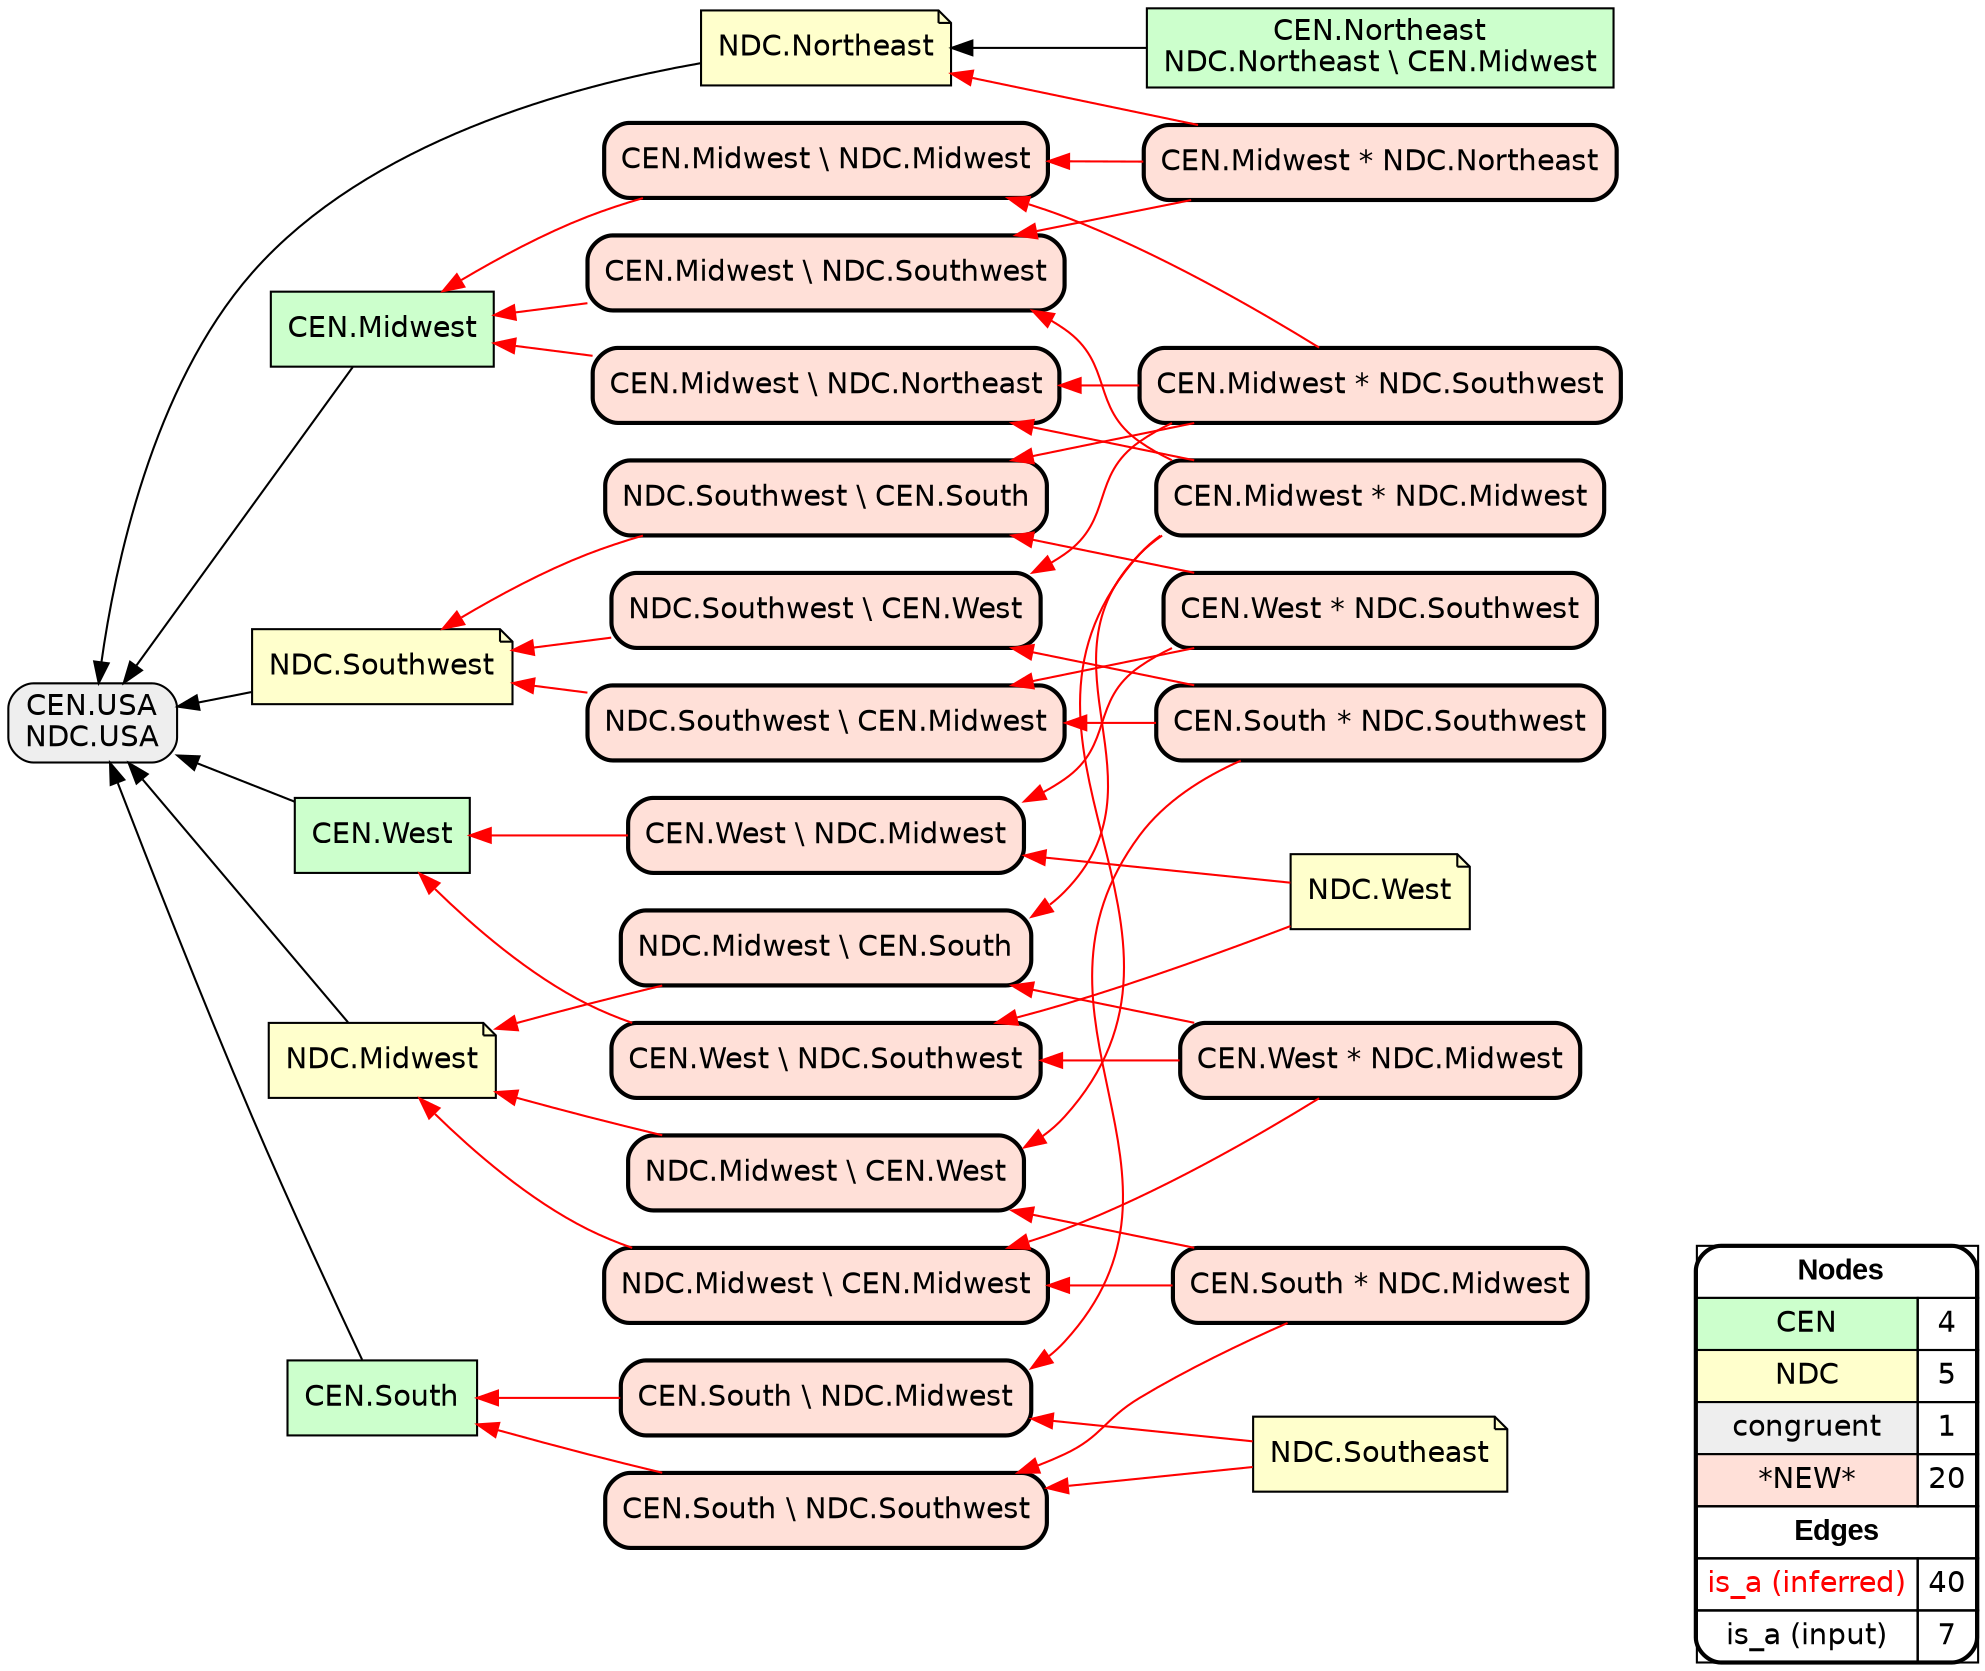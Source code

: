 digraph{
rankdir=RL
node[shape=box style=filled fillcolor="#CCFFCC" fontname="helvetica"] 
"CEN.Northeast\nNDC.Northeast \\ CEN.Midwest"
"CEN.Midwest"
"CEN.West"
"CEN.South"
node[shape=note style=filled fillcolor="#FFFFCC" fontname="helvetica"] 
"NDC.Southeast"
"NDC.Midwest"
"NDC.Southwest"
"NDC.Northeast"
"NDC.West"
node[shape=box style="filled,rounded" fillcolor="#EEEEEE" fontname="helvetica"] 
"CEN.USA\nNDC.USA"
node[shape=box style="filled,rounded,bold" fillcolor="#FFE0D8" fontname="helvetica"] 
"CEN.South \\ NDC.Southwest"
"CEN.South * NDC.Midwest"
"CEN.Midwest * NDC.Northeast"
"CEN.West * NDC.Southwest"
"CEN.South \\ NDC.Midwest"
"CEN.Midwest \\ NDC.Southwest"
"NDC.Southwest \\ CEN.West"
"CEN.Midwest * NDC.Midwest"
"CEN.South * NDC.Southwest"
"CEN.Midwest * NDC.Southwest"
"CEN.West \\ NDC.Midwest"
"CEN.Midwest \\ NDC.Northeast"
"NDC.Southwest \\ CEN.Midwest"
"CEN.West * NDC.Midwest"
"NDC.Southwest \\ CEN.South"
"CEN.Midwest \\ NDC.Midwest"
"NDC.Midwest \\ CEN.West"
"CEN.West \\ NDC.Southwest"
"NDC.Midwest \\ CEN.South"
"NDC.Midwest \\ CEN.Midwest"
edge[arrowhead=normal style=dotted color="#000000" constraint=true penwidth=1]
edge[arrowhead=normal style=solid color="#FF0000" constraint=true penwidth=1]
"CEN.West * NDC.Midwest" -> "CEN.West \\ NDC.Southwest"
"CEN.Midwest * NDC.Northeast" -> "CEN.Midwest \\ NDC.Southwest"
"CEN.Midwest * NDC.Northeast" -> "CEN.Midwest \\ NDC.Midwest"
"CEN.Midwest * NDC.Midwest" -> "NDC.Midwest \\ CEN.West"
"CEN.South * NDC.Midwest" -> "CEN.South \\ NDC.Southwest"
"CEN.Midwest * NDC.Midwest" -> "CEN.Midwest \\ NDC.Southwest"
"CEN.Midwest \\ NDC.Southwest" -> "CEN.Midwest"
"CEN.Midwest * NDC.Southwest" -> "CEN.Midwest \\ NDC.Midwest"
"CEN.South \\ NDC.Midwest" -> "CEN.South"
"CEN.Midwest * NDC.Southwest" -> "NDC.Southwest \\ CEN.South"
"CEN.South * NDC.Midwest" -> "NDC.Midwest \\ CEN.Midwest"
"CEN.West * NDC.Midwest" -> "NDC.Midwest \\ CEN.Midwest"
"CEN.Midwest * NDC.Southwest" -> "NDC.Southwest \\ CEN.West"
"NDC.West" -> "CEN.West \\ NDC.Southwest"
"NDC.Southwest \\ CEN.Midwest" -> "NDC.Southwest"
"CEN.South * NDC.Southwest" -> "NDC.Southwest \\ CEN.Midwest"
"CEN.Midwest \\ NDC.Midwest" -> "CEN.Midwest"
"NDC.Midwest \\ CEN.South" -> "NDC.Midwest"
"CEN.Midwest \\ NDC.Northeast" -> "CEN.Midwest"
"CEN.West \\ NDC.Southwest" -> "CEN.West"
"NDC.Southeast" -> "CEN.South \\ NDC.Midwest"
"NDC.Southeast" -> "CEN.South \\ NDC.Southwest"
"CEN.South * NDC.Southwest" -> "NDC.Southwest \\ CEN.West"
"NDC.West" -> "CEN.West \\ NDC.Midwest"
"CEN.South * NDC.Southwest" -> "CEN.South \\ NDC.Midwest"
"CEN.Midwest * NDC.Midwest" -> "CEN.Midwest \\ NDC.Northeast"
"CEN.West * NDC.Southwest" -> "NDC.Southwest \\ CEN.South"
"NDC.Southwest \\ CEN.West" -> "NDC.Southwest"
"CEN.Midwest * NDC.Southwest" -> "CEN.Midwest \\ NDC.Northeast"
"CEN.South \\ NDC.Southwest" -> "CEN.South"
"CEN.West \\ NDC.Midwest" -> "CEN.West"
"CEN.West * NDC.Southwest" -> "CEN.West \\ NDC.Midwest"
"CEN.West * NDC.Midwest" -> "NDC.Midwest \\ CEN.South"
"CEN.West * NDC.Southwest" -> "NDC.Southwest \\ CEN.Midwest"
"NDC.Southwest \\ CEN.South" -> "NDC.Southwest"
"NDC.Midwest \\ CEN.West" -> "NDC.Midwest"
"CEN.Midwest * NDC.Northeast" -> "NDC.Northeast"
"NDC.Midwest \\ CEN.Midwest" -> "NDC.Midwest"
"CEN.South * NDC.Midwest" -> "NDC.Midwest \\ CEN.West"
"CEN.Midwest * NDC.Midwest" -> "NDC.Midwest \\ CEN.South"
edge[arrowhead=normal style=solid color="#000000" constraint=true penwidth=1]
"CEN.Northeast\nNDC.Northeast \\ CEN.Midwest" -> "NDC.Northeast"
"NDC.Midwest" -> "CEN.USA\nNDC.USA"
"CEN.South" -> "CEN.USA\nNDC.USA"
"CEN.Midwest" -> "CEN.USA\nNDC.USA"
"NDC.Northeast" -> "CEN.USA\nNDC.USA"
"NDC.Southwest" -> "CEN.USA\nNDC.USA"
"CEN.West" -> "CEN.USA\nNDC.USA"
node[shape=box] 
{rank=source Legend [fillcolor= white margin=0 label=< 
 <TABLE BORDER="0" CELLBORDER="1" CELLSPACING="0" CELLPADDING="4"> 
<TR> <TD COLSPAN="2"><font face="Arial Black"> Nodes</font></TD> </TR> 
<TR> 
 <TD bgcolor="#CCFFCC" fontname="helvetica">CEN</TD> 
 <TD>4</TD> 
 </TR> 
<TR> 
 <TD bgcolor="#FFFFCC" fontname="helvetica">NDC</TD> 
 <TD>5</TD> 
 </TR> 
<TR> 
 <TD bgcolor="#EEEEEE" fontname="helvetica">congruent</TD> 
 <TD>1</TD> 
 </TR> 
<TR> 
 <TD bgcolor="#FFE0D8" fontname="helvetica">*NEW*</TD> 
 <TD>20</TD> 
 </TR> 
<TR> <TD COLSPAN="2"><font face = "Arial Black"> Edges </font></TD> </TR> 
<TR> 
 <TD><font color ="#FF0000">is_a (inferred)</font></TD><TD>40</TD>
</TR>
<TR> 
 <TD><font color ="#000000">is_a (input)</font></TD><TD>7</TD>
</TR>
</TABLE> 
 >] } 
}